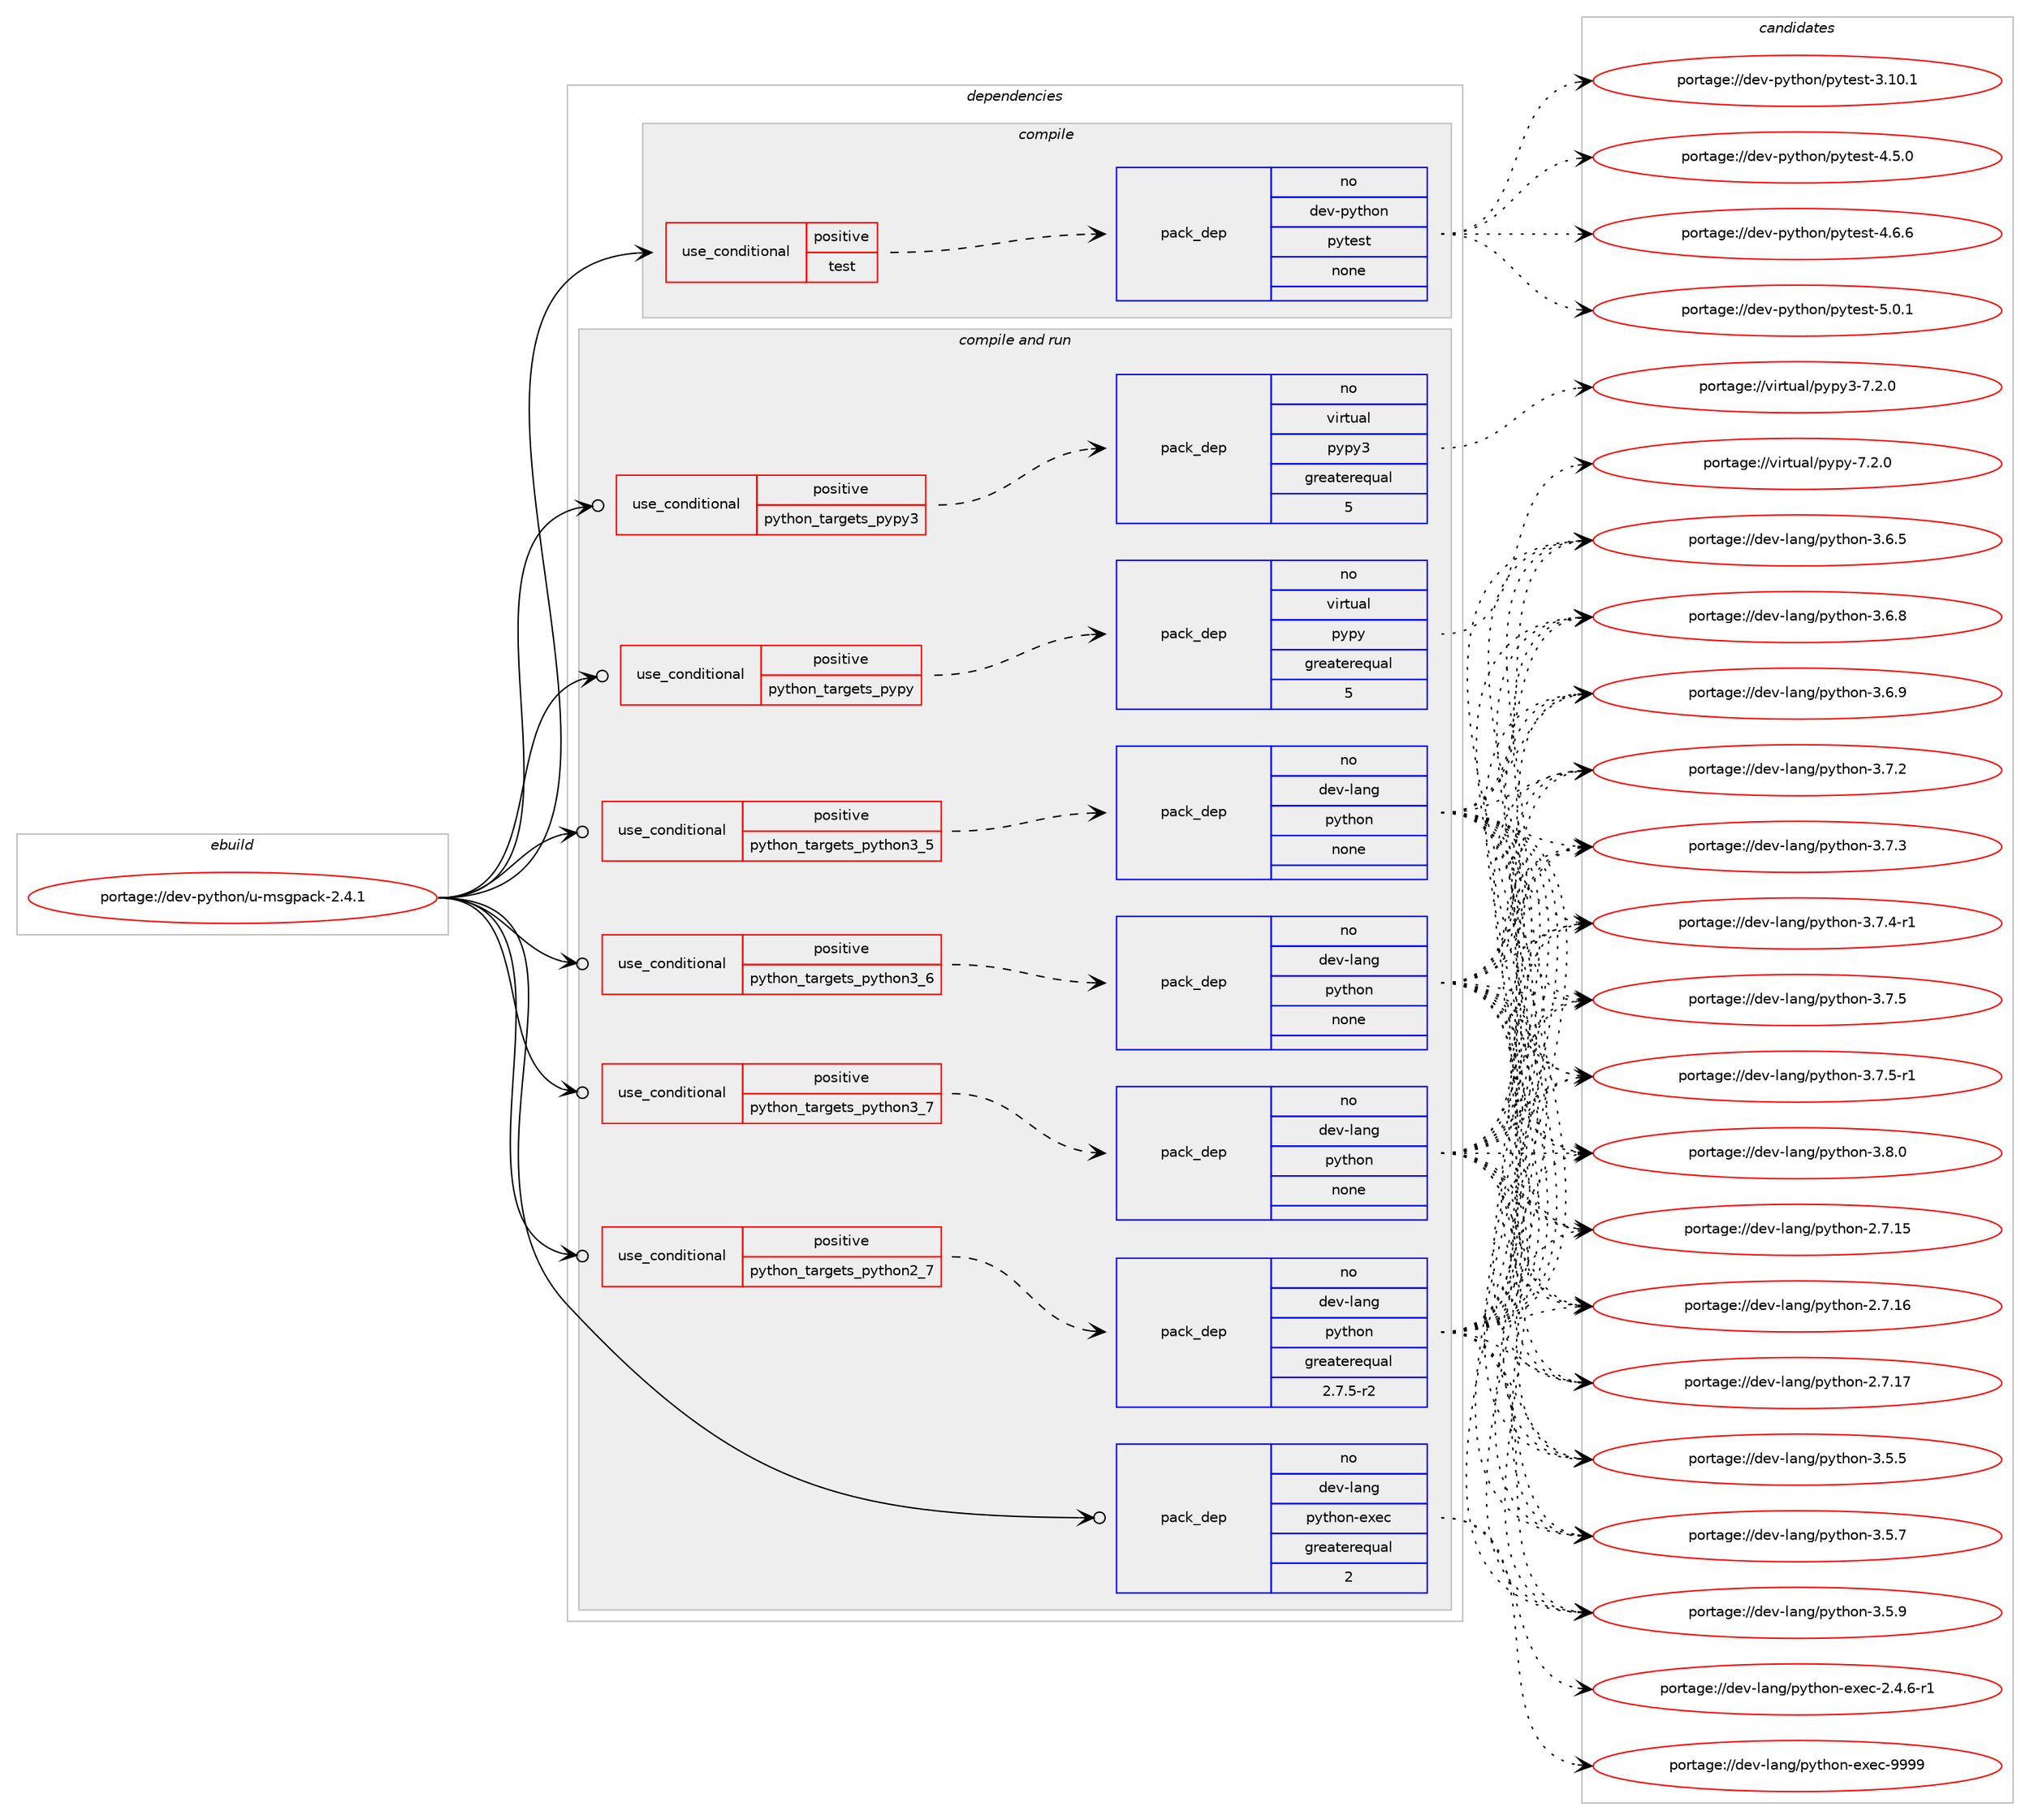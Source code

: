 digraph prolog {

# *************
# Graph options
# *************

newrank=true;
concentrate=true;
compound=true;
graph [rankdir=LR,fontname=Helvetica,fontsize=10,ranksep=1.5];#, ranksep=2.5, nodesep=0.2];
edge  [arrowhead=vee];
node  [fontname=Helvetica,fontsize=10];

# **********
# The ebuild
# **********

subgraph cluster_leftcol {
color=gray;
rank=same;
label=<<i>ebuild</i>>;
id [label="portage://dev-python/u-msgpack-2.4.1", color=red, width=4, href="../dev-python/u-msgpack-2.4.1.svg"];
}

# ****************
# The dependencies
# ****************

subgraph cluster_midcol {
color=gray;
label=<<i>dependencies</i>>;
subgraph cluster_compile {
fillcolor="#eeeeee";
style=filled;
label=<<i>compile</i>>;
subgraph cond40177 {
dependency177174 [label=<<TABLE BORDER="0" CELLBORDER="1" CELLSPACING="0" CELLPADDING="4"><TR><TD ROWSPAN="3" CELLPADDING="10">use_conditional</TD></TR><TR><TD>positive</TD></TR><TR><TD>test</TD></TR></TABLE>>, shape=none, color=red];
subgraph pack133587 {
dependency177175 [label=<<TABLE BORDER="0" CELLBORDER="1" CELLSPACING="0" CELLPADDING="4" WIDTH="220"><TR><TD ROWSPAN="6" CELLPADDING="30">pack_dep</TD></TR><TR><TD WIDTH="110">no</TD></TR><TR><TD>dev-python</TD></TR><TR><TD>pytest</TD></TR><TR><TD>none</TD></TR><TR><TD></TD></TR></TABLE>>, shape=none, color=blue];
}
dependency177174:e -> dependency177175:w [weight=20,style="dashed",arrowhead="vee"];
}
id:e -> dependency177174:w [weight=20,style="solid",arrowhead="vee"];
}
subgraph cluster_compileandrun {
fillcolor="#eeeeee";
style=filled;
label=<<i>compile and run</i>>;
subgraph cond40178 {
dependency177176 [label=<<TABLE BORDER="0" CELLBORDER="1" CELLSPACING="0" CELLPADDING="4"><TR><TD ROWSPAN="3" CELLPADDING="10">use_conditional</TD></TR><TR><TD>positive</TD></TR><TR><TD>python_targets_pypy</TD></TR></TABLE>>, shape=none, color=red];
subgraph pack133588 {
dependency177177 [label=<<TABLE BORDER="0" CELLBORDER="1" CELLSPACING="0" CELLPADDING="4" WIDTH="220"><TR><TD ROWSPAN="6" CELLPADDING="30">pack_dep</TD></TR><TR><TD WIDTH="110">no</TD></TR><TR><TD>virtual</TD></TR><TR><TD>pypy</TD></TR><TR><TD>greaterequal</TD></TR><TR><TD>5</TD></TR></TABLE>>, shape=none, color=blue];
}
dependency177176:e -> dependency177177:w [weight=20,style="dashed",arrowhead="vee"];
}
id:e -> dependency177176:w [weight=20,style="solid",arrowhead="odotvee"];
subgraph cond40179 {
dependency177178 [label=<<TABLE BORDER="0" CELLBORDER="1" CELLSPACING="0" CELLPADDING="4"><TR><TD ROWSPAN="3" CELLPADDING="10">use_conditional</TD></TR><TR><TD>positive</TD></TR><TR><TD>python_targets_pypy3</TD></TR></TABLE>>, shape=none, color=red];
subgraph pack133589 {
dependency177179 [label=<<TABLE BORDER="0" CELLBORDER="1" CELLSPACING="0" CELLPADDING="4" WIDTH="220"><TR><TD ROWSPAN="6" CELLPADDING="30">pack_dep</TD></TR><TR><TD WIDTH="110">no</TD></TR><TR><TD>virtual</TD></TR><TR><TD>pypy3</TD></TR><TR><TD>greaterequal</TD></TR><TR><TD>5</TD></TR></TABLE>>, shape=none, color=blue];
}
dependency177178:e -> dependency177179:w [weight=20,style="dashed",arrowhead="vee"];
}
id:e -> dependency177178:w [weight=20,style="solid",arrowhead="odotvee"];
subgraph cond40180 {
dependency177180 [label=<<TABLE BORDER="0" CELLBORDER="1" CELLSPACING="0" CELLPADDING="4"><TR><TD ROWSPAN="3" CELLPADDING="10">use_conditional</TD></TR><TR><TD>positive</TD></TR><TR><TD>python_targets_python2_7</TD></TR></TABLE>>, shape=none, color=red];
subgraph pack133590 {
dependency177181 [label=<<TABLE BORDER="0" CELLBORDER="1" CELLSPACING="0" CELLPADDING="4" WIDTH="220"><TR><TD ROWSPAN="6" CELLPADDING="30">pack_dep</TD></TR><TR><TD WIDTH="110">no</TD></TR><TR><TD>dev-lang</TD></TR><TR><TD>python</TD></TR><TR><TD>greaterequal</TD></TR><TR><TD>2.7.5-r2</TD></TR></TABLE>>, shape=none, color=blue];
}
dependency177180:e -> dependency177181:w [weight=20,style="dashed",arrowhead="vee"];
}
id:e -> dependency177180:w [weight=20,style="solid",arrowhead="odotvee"];
subgraph cond40181 {
dependency177182 [label=<<TABLE BORDER="0" CELLBORDER="1" CELLSPACING="0" CELLPADDING="4"><TR><TD ROWSPAN="3" CELLPADDING="10">use_conditional</TD></TR><TR><TD>positive</TD></TR><TR><TD>python_targets_python3_5</TD></TR></TABLE>>, shape=none, color=red];
subgraph pack133591 {
dependency177183 [label=<<TABLE BORDER="0" CELLBORDER="1" CELLSPACING="0" CELLPADDING="4" WIDTH="220"><TR><TD ROWSPAN="6" CELLPADDING="30">pack_dep</TD></TR><TR><TD WIDTH="110">no</TD></TR><TR><TD>dev-lang</TD></TR><TR><TD>python</TD></TR><TR><TD>none</TD></TR><TR><TD></TD></TR></TABLE>>, shape=none, color=blue];
}
dependency177182:e -> dependency177183:w [weight=20,style="dashed",arrowhead="vee"];
}
id:e -> dependency177182:w [weight=20,style="solid",arrowhead="odotvee"];
subgraph cond40182 {
dependency177184 [label=<<TABLE BORDER="0" CELLBORDER="1" CELLSPACING="0" CELLPADDING="4"><TR><TD ROWSPAN="3" CELLPADDING="10">use_conditional</TD></TR><TR><TD>positive</TD></TR><TR><TD>python_targets_python3_6</TD></TR></TABLE>>, shape=none, color=red];
subgraph pack133592 {
dependency177185 [label=<<TABLE BORDER="0" CELLBORDER="1" CELLSPACING="0" CELLPADDING="4" WIDTH="220"><TR><TD ROWSPAN="6" CELLPADDING="30">pack_dep</TD></TR><TR><TD WIDTH="110">no</TD></TR><TR><TD>dev-lang</TD></TR><TR><TD>python</TD></TR><TR><TD>none</TD></TR><TR><TD></TD></TR></TABLE>>, shape=none, color=blue];
}
dependency177184:e -> dependency177185:w [weight=20,style="dashed",arrowhead="vee"];
}
id:e -> dependency177184:w [weight=20,style="solid",arrowhead="odotvee"];
subgraph cond40183 {
dependency177186 [label=<<TABLE BORDER="0" CELLBORDER="1" CELLSPACING="0" CELLPADDING="4"><TR><TD ROWSPAN="3" CELLPADDING="10">use_conditional</TD></TR><TR><TD>positive</TD></TR><TR><TD>python_targets_python3_7</TD></TR></TABLE>>, shape=none, color=red];
subgraph pack133593 {
dependency177187 [label=<<TABLE BORDER="0" CELLBORDER="1" CELLSPACING="0" CELLPADDING="4" WIDTH="220"><TR><TD ROWSPAN="6" CELLPADDING="30">pack_dep</TD></TR><TR><TD WIDTH="110">no</TD></TR><TR><TD>dev-lang</TD></TR><TR><TD>python</TD></TR><TR><TD>none</TD></TR><TR><TD></TD></TR></TABLE>>, shape=none, color=blue];
}
dependency177186:e -> dependency177187:w [weight=20,style="dashed",arrowhead="vee"];
}
id:e -> dependency177186:w [weight=20,style="solid",arrowhead="odotvee"];
subgraph pack133594 {
dependency177188 [label=<<TABLE BORDER="0" CELLBORDER="1" CELLSPACING="0" CELLPADDING="4" WIDTH="220"><TR><TD ROWSPAN="6" CELLPADDING="30">pack_dep</TD></TR><TR><TD WIDTH="110">no</TD></TR><TR><TD>dev-lang</TD></TR><TR><TD>python-exec</TD></TR><TR><TD>greaterequal</TD></TR><TR><TD>2</TD></TR></TABLE>>, shape=none, color=blue];
}
id:e -> dependency177188:w [weight=20,style="solid",arrowhead="odotvee"];
}
subgraph cluster_run {
fillcolor="#eeeeee";
style=filled;
label=<<i>run</i>>;
}
}

# **************
# The candidates
# **************

subgraph cluster_choices {
rank=same;
color=gray;
label=<<i>candidates</i>>;

subgraph choice133587 {
color=black;
nodesep=1;
choiceportage100101118451121211161041111104711212111610111511645514649484649 [label="portage://dev-python/pytest-3.10.1", color=red, width=4,href="../dev-python/pytest-3.10.1.svg"];
choiceportage1001011184511212111610411111047112121116101115116455246534648 [label="portage://dev-python/pytest-4.5.0", color=red, width=4,href="../dev-python/pytest-4.5.0.svg"];
choiceportage1001011184511212111610411111047112121116101115116455246544654 [label="portage://dev-python/pytest-4.6.6", color=red, width=4,href="../dev-python/pytest-4.6.6.svg"];
choiceportage1001011184511212111610411111047112121116101115116455346484649 [label="portage://dev-python/pytest-5.0.1", color=red, width=4,href="../dev-python/pytest-5.0.1.svg"];
dependency177175:e -> choiceportage100101118451121211161041111104711212111610111511645514649484649:w [style=dotted,weight="100"];
dependency177175:e -> choiceportage1001011184511212111610411111047112121116101115116455246534648:w [style=dotted,weight="100"];
dependency177175:e -> choiceportage1001011184511212111610411111047112121116101115116455246544654:w [style=dotted,weight="100"];
dependency177175:e -> choiceportage1001011184511212111610411111047112121116101115116455346484649:w [style=dotted,weight="100"];
}
subgraph choice133588 {
color=black;
nodesep=1;
choiceportage1181051141161179710847112121112121455546504648 [label="portage://virtual/pypy-7.2.0", color=red, width=4,href="../virtual/pypy-7.2.0.svg"];
dependency177177:e -> choiceportage1181051141161179710847112121112121455546504648:w [style=dotted,weight="100"];
}
subgraph choice133589 {
color=black;
nodesep=1;
choiceportage118105114116117971084711212111212151455546504648 [label="portage://virtual/pypy3-7.2.0", color=red, width=4,href="../virtual/pypy3-7.2.0.svg"];
dependency177179:e -> choiceportage118105114116117971084711212111212151455546504648:w [style=dotted,weight="100"];
}
subgraph choice133590 {
color=black;
nodesep=1;
choiceportage10010111845108971101034711212111610411111045504655464953 [label="portage://dev-lang/python-2.7.15", color=red, width=4,href="../dev-lang/python-2.7.15.svg"];
choiceportage10010111845108971101034711212111610411111045504655464954 [label="portage://dev-lang/python-2.7.16", color=red, width=4,href="../dev-lang/python-2.7.16.svg"];
choiceportage10010111845108971101034711212111610411111045504655464955 [label="portage://dev-lang/python-2.7.17", color=red, width=4,href="../dev-lang/python-2.7.17.svg"];
choiceportage100101118451089711010347112121116104111110455146534653 [label="portage://dev-lang/python-3.5.5", color=red, width=4,href="../dev-lang/python-3.5.5.svg"];
choiceportage100101118451089711010347112121116104111110455146534655 [label="portage://dev-lang/python-3.5.7", color=red, width=4,href="../dev-lang/python-3.5.7.svg"];
choiceportage100101118451089711010347112121116104111110455146534657 [label="portage://dev-lang/python-3.5.9", color=red, width=4,href="../dev-lang/python-3.5.9.svg"];
choiceportage100101118451089711010347112121116104111110455146544653 [label="portage://dev-lang/python-3.6.5", color=red, width=4,href="../dev-lang/python-3.6.5.svg"];
choiceportage100101118451089711010347112121116104111110455146544656 [label="portage://dev-lang/python-3.6.8", color=red, width=4,href="../dev-lang/python-3.6.8.svg"];
choiceportage100101118451089711010347112121116104111110455146544657 [label="portage://dev-lang/python-3.6.9", color=red, width=4,href="../dev-lang/python-3.6.9.svg"];
choiceportage100101118451089711010347112121116104111110455146554650 [label="portage://dev-lang/python-3.7.2", color=red, width=4,href="../dev-lang/python-3.7.2.svg"];
choiceportage100101118451089711010347112121116104111110455146554651 [label="portage://dev-lang/python-3.7.3", color=red, width=4,href="../dev-lang/python-3.7.3.svg"];
choiceportage1001011184510897110103471121211161041111104551465546524511449 [label="portage://dev-lang/python-3.7.4-r1", color=red, width=4,href="../dev-lang/python-3.7.4-r1.svg"];
choiceportage100101118451089711010347112121116104111110455146554653 [label="portage://dev-lang/python-3.7.5", color=red, width=4,href="../dev-lang/python-3.7.5.svg"];
choiceportage1001011184510897110103471121211161041111104551465546534511449 [label="portage://dev-lang/python-3.7.5-r1", color=red, width=4,href="../dev-lang/python-3.7.5-r1.svg"];
choiceportage100101118451089711010347112121116104111110455146564648 [label="portage://dev-lang/python-3.8.0", color=red, width=4,href="../dev-lang/python-3.8.0.svg"];
dependency177181:e -> choiceportage10010111845108971101034711212111610411111045504655464953:w [style=dotted,weight="100"];
dependency177181:e -> choiceportage10010111845108971101034711212111610411111045504655464954:w [style=dotted,weight="100"];
dependency177181:e -> choiceportage10010111845108971101034711212111610411111045504655464955:w [style=dotted,weight="100"];
dependency177181:e -> choiceportage100101118451089711010347112121116104111110455146534653:w [style=dotted,weight="100"];
dependency177181:e -> choiceportage100101118451089711010347112121116104111110455146534655:w [style=dotted,weight="100"];
dependency177181:e -> choiceportage100101118451089711010347112121116104111110455146534657:w [style=dotted,weight="100"];
dependency177181:e -> choiceportage100101118451089711010347112121116104111110455146544653:w [style=dotted,weight="100"];
dependency177181:e -> choiceportage100101118451089711010347112121116104111110455146544656:w [style=dotted,weight="100"];
dependency177181:e -> choiceportage100101118451089711010347112121116104111110455146544657:w [style=dotted,weight="100"];
dependency177181:e -> choiceportage100101118451089711010347112121116104111110455146554650:w [style=dotted,weight="100"];
dependency177181:e -> choiceportage100101118451089711010347112121116104111110455146554651:w [style=dotted,weight="100"];
dependency177181:e -> choiceportage1001011184510897110103471121211161041111104551465546524511449:w [style=dotted,weight="100"];
dependency177181:e -> choiceportage100101118451089711010347112121116104111110455146554653:w [style=dotted,weight="100"];
dependency177181:e -> choiceportage1001011184510897110103471121211161041111104551465546534511449:w [style=dotted,weight="100"];
dependency177181:e -> choiceportage100101118451089711010347112121116104111110455146564648:w [style=dotted,weight="100"];
}
subgraph choice133591 {
color=black;
nodesep=1;
choiceportage10010111845108971101034711212111610411111045504655464953 [label="portage://dev-lang/python-2.7.15", color=red, width=4,href="../dev-lang/python-2.7.15.svg"];
choiceportage10010111845108971101034711212111610411111045504655464954 [label="portage://dev-lang/python-2.7.16", color=red, width=4,href="../dev-lang/python-2.7.16.svg"];
choiceportage10010111845108971101034711212111610411111045504655464955 [label="portage://dev-lang/python-2.7.17", color=red, width=4,href="../dev-lang/python-2.7.17.svg"];
choiceportage100101118451089711010347112121116104111110455146534653 [label="portage://dev-lang/python-3.5.5", color=red, width=4,href="../dev-lang/python-3.5.5.svg"];
choiceportage100101118451089711010347112121116104111110455146534655 [label="portage://dev-lang/python-3.5.7", color=red, width=4,href="../dev-lang/python-3.5.7.svg"];
choiceportage100101118451089711010347112121116104111110455146534657 [label="portage://dev-lang/python-3.5.9", color=red, width=4,href="../dev-lang/python-3.5.9.svg"];
choiceportage100101118451089711010347112121116104111110455146544653 [label="portage://dev-lang/python-3.6.5", color=red, width=4,href="../dev-lang/python-3.6.5.svg"];
choiceportage100101118451089711010347112121116104111110455146544656 [label="portage://dev-lang/python-3.6.8", color=red, width=4,href="../dev-lang/python-3.6.8.svg"];
choiceportage100101118451089711010347112121116104111110455146544657 [label="portage://dev-lang/python-3.6.9", color=red, width=4,href="../dev-lang/python-3.6.9.svg"];
choiceportage100101118451089711010347112121116104111110455146554650 [label="portage://dev-lang/python-3.7.2", color=red, width=4,href="../dev-lang/python-3.7.2.svg"];
choiceportage100101118451089711010347112121116104111110455146554651 [label="portage://dev-lang/python-3.7.3", color=red, width=4,href="../dev-lang/python-3.7.3.svg"];
choiceportage1001011184510897110103471121211161041111104551465546524511449 [label="portage://dev-lang/python-3.7.4-r1", color=red, width=4,href="../dev-lang/python-3.7.4-r1.svg"];
choiceportage100101118451089711010347112121116104111110455146554653 [label="portage://dev-lang/python-3.7.5", color=red, width=4,href="../dev-lang/python-3.7.5.svg"];
choiceportage1001011184510897110103471121211161041111104551465546534511449 [label="portage://dev-lang/python-3.7.5-r1", color=red, width=4,href="../dev-lang/python-3.7.5-r1.svg"];
choiceportage100101118451089711010347112121116104111110455146564648 [label="portage://dev-lang/python-3.8.0", color=red, width=4,href="../dev-lang/python-3.8.0.svg"];
dependency177183:e -> choiceportage10010111845108971101034711212111610411111045504655464953:w [style=dotted,weight="100"];
dependency177183:e -> choiceportage10010111845108971101034711212111610411111045504655464954:w [style=dotted,weight="100"];
dependency177183:e -> choiceportage10010111845108971101034711212111610411111045504655464955:w [style=dotted,weight="100"];
dependency177183:e -> choiceportage100101118451089711010347112121116104111110455146534653:w [style=dotted,weight="100"];
dependency177183:e -> choiceportage100101118451089711010347112121116104111110455146534655:w [style=dotted,weight="100"];
dependency177183:e -> choiceportage100101118451089711010347112121116104111110455146534657:w [style=dotted,weight="100"];
dependency177183:e -> choiceportage100101118451089711010347112121116104111110455146544653:w [style=dotted,weight="100"];
dependency177183:e -> choiceportage100101118451089711010347112121116104111110455146544656:w [style=dotted,weight="100"];
dependency177183:e -> choiceportage100101118451089711010347112121116104111110455146544657:w [style=dotted,weight="100"];
dependency177183:e -> choiceportage100101118451089711010347112121116104111110455146554650:w [style=dotted,weight="100"];
dependency177183:e -> choiceportage100101118451089711010347112121116104111110455146554651:w [style=dotted,weight="100"];
dependency177183:e -> choiceportage1001011184510897110103471121211161041111104551465546524511449:w [style=dotted,weight="100"];
dependency177183:e -> choiceportage100101118451089711010347112121116104111110455146554653:w [style=dotted,weight="100"];
dependency177183:e -> choiceportage1001011184510897110103471121211161041111104551465546534511449:w [style=dotted,weight="100"];
dependency177183:e -> choiceportage100101118451089711010347112121116104111110455146564648:w [style=dotted,weight="100"];
}
subgraph choice133592 {
color=black;
nodesep=1;
choiceportage10010111845108971101034711212111610411111045504655464953 [label="portage://dev-lang/python-2.7.15", color=red, width=4,href="../dev-lang/python-2.7.15.svg"];
choiceportage10010111845108971101034711212111610411111045504655464954 [label="portage://dev-lang/python-2.7.16", color=red, width=4,href="../dev-lang/python-2.7.16.svg"];
choiceportage10010111845108971101034711212111610411111045504655464955 [label="portage://dev-lang/python-2.7.17", color=red, width=4,href="../dev-lang/python-2.7.17.svg"];
choiceportage100101118451089711010347112121116104111110455146534653 [label="portage://dev-lang/python-3.5.5", color=red, width=4,href="../dev-lang/python-3.5.5.svg"];
choiceportage100101118451089711010347112121116104111110455146534655 [label="portage://dev-lang/python-3.5.7", color=red, width=4,href="../dev-lang/python-3.5.7.svg"];
choiceportage100101118451089711010347112121116104111110455146534657 [label="portage://dev-lang/python-3.5.9", color=red, width=4,href="../dev-lang/python-3.5.9.svg"];
choiceportage100101118451089711010347112121116104111110455146544653 [label="portage://dev-lang/python-3.6.5", color=red, width=4,href="../dev-lang/python-3.6.5.svg"];
choiceportage100101118451089711010347112121116104111110455146544656 [label="portage://dev-lang/python-3.6.8", color=red, width=4,href="../dev-lang/python-3.6.8.svg"];
choiceportage100101118451089711010347112121116104111110455146544657 [label="portage://dev-lang/python-3.6.9", color=red, width=4,href="../dev-lang/python-3.6.9.svg"];
choiceportage100101118451089711010347112121116104111110455146554650 [label="portage://dev-lang/python-3.7.2", color=red, width=4,href="../dev-lang/python-3.7.2.svg"];
choiceportage100101118451089711010347112121116104111110455146554651 [label="portage://dev-lang/python-3.7.3", color=red, width=4,href="../dev-lang/python-3.7.3.svg"];
choiceportage1001011184510897110103471121211161041111104551465546524511449 [label="portage://dev-lang/python-3.7.4-r1", color=red, width=4,href="../dev-lang/python-3.7.4-r1.svg"];
choiceportage100101118451089711010347112121116104111110455146554653 [label="portage://dev-lang/python-3.7.5", color=red, width=4,href="../dev-lang/python-3.7.5.svg"];
choiceportage1001011184510897110103471121211161041111104551465546534511449 [label="portage://dev-lang/python-3.7.5-r1", color=red, width=4,href="../dev-lang/python-3.7.5-r1.svg"];
choiceportage100101118451089711010347112121116104111110455146564648 [label="portage://dev-lang/python-3.8.0", color=red, width=4,href="../dev-lang/python-3.8.0.svg"];
dependency177185:e -> choiceportage10010111845108971101034711212111610411111045504655464953:w [style=dotted,weight="100"];
dependency177185:e -> choiceportage10010111845108971101034711212111610411111045504655464954:w [style=dotted,weight="100"];
dependency177185:e -> choiceportage10010111845108971101034711212111610411111045504655464955:w [style=dotted,weight="100"];
dependency177185:e -> choiceportage100101118451089711010347112121116104111110455146534653:w [style=dotted,weight="100"];
dependency177185:e -> choiceportage100101118451089711010347112121116104111110455146534655:w [style=dotted,weight="100"];
dependency177185:e -> choiceportage100101118451089711010347112121116104111110455146534657:w [style=dotted,weight="100"];
dependency177185:e -> choiceportage100101118451089711010347112121116104111110455146544653:w [style=dotted,weight="100"];
dependency177185:e -> choiceportage100101118451089711010347112121116104111110455146544656:w [style=dotted,weight="100"];
dependency177185:e -> choiceportage100101118451089711010347112121116104111110455146544657:w [style=dotted,weight="100"];
dependency177185:e -> choiceportage100101118451089711010347112121116104111110455146554650:w [style=dotted,weight="100"];
dependency177185:e -> choiceportage100101118451089711010347112121116104111110455146554651:w [style=dotted,weight="100"];
dependency177185:e -> choiceportage1001011184510897110103471121211161041111104551465546524511449:w [style=dotted,weight="100"];
dependency177185:e -> choiceportage100101118451089711010347112121116104111110455146554653:w [style=dotted,weight="100"];
dependency177185:e -> choiceportage1001011184510897110103471121211161041111104551465546534511449:w [style=dotted,weight="100"];
dependency177185:e -> choiceportage100101118451089711010347112121116104111110455146564648:w [style=dotted,weight="100"];
}
subgraph choice133593 {
color=black;
nodesep=1;
choiceportage10010111845108971101034711212111610411111045504655464953 [label="portage://dev-lang/python-2.7.15", color=red, width=4,href="../dev-lang/python-2.7.15.svg"];
choiceportage10010111845108971101034711212111610411111045504655464954 [label="portage://dev-lang/python-2.7.16", color=red, width=4,href="../dev-lang/python-2.7.16.svg"];
choiceportage10010111845108971101034711212111610411111045504655464955 [label="portage://dev-lang/python-2.7.17", color=red, width=4,href="../dev-lang/python-2.7.17.svg"];
choiceportage100101118451089711010347112121116104111110455146534653 [label="portage://dev-lang/python-3.5.5", color=red, width=4,href="../dev-lang/python-3.5.5.svg"];
choiceportage100101118451089711010347112121116104111110455146534655 [label="portage://dev-lang/python-3.5.7", color=red, width=4,href="../dev-lang/python-3.5.7.svg"];
choiceportage100101118451089711010347112121116104111110455146534657 [label="portage://dev-lang/python-3.5.9", color=red, width=4,href="../dev-lang/python-3.5.9.svg"];
choiceportage100101118451089711010347112121116104111110455146544653 [label="portage://dev-lang/python-3.6.5", color=red, width=4,href="../dev-lang/python-3.6.5.svg"];
choiceportage100101118451089711010347112121116104111110455146544656 [label="portage://dev-lang/python-3.6.8", color=red, width=4,href="../dev-lang/python-3.6.8.svg"];
choiceportage100101118451089711010347112121116104111110455146544657 [label="portage://dev-lang/python-3.6.9", color=red, width=4,href="../dev-lang/python-3.6.9.svg"];
choiceportage100101118451089711010347112121116104111110455146554650 [label="portage://dev-lang/python-3.7.2", color=red, width=4,href="../dev-lang/python-3.7.2.svg"];
choiceportage100101118451089711010347112121116104111110455146554651 [label="portage://dev-lang/python-3.7.3", color=red, width=4,href="../dev-lang/python-3.7.3.svg"];
choiceportage1001011184510897110103471121211161041111104551465546524511449 [label="portage://dev-lang/python-3.7.4-r1", color=red, width=4,href="../dev-lang/python-3.7.4-r1.svg"];
choiceportage100101118451089711010347112121116104111110455146554653 [label="portage://dev-lang/python-3.7.5", color=red, width=4,href="../dev-lang/python-3.7.5.svg"];
choiceportage1001011184510897110103471121211161041111104551465546534511449 [label="portage://dev-lang/python-3.7.5-r1", color=red, width=4,href="../dev-lang/python-3.7.5-r1.svg"];
choiceportage100101118451089711010347112121116104111110455146564648 [label="portage://dev-lang/python-3.8.0", color=red, width=4,href="../dev-lang/python-3.8.0.svg"];
dependency177187:e -> choiceportage10010111845108971101034711212111610411111045504655464953:w [style=dotted,weight="100"];
dependency177187:e -> choiceportage10010111845108971101034711212111610411111045504655464954:w [style=dotted,weight="100"];
dependency177187:e -> choiceportage10010111845108971101034711212111610411111045504655464955:w [style=dotted,weight="100"];
dependency177187:e -> choiceportage100101118451089711010347112121116104111110455146534653:w [style=dotted,weight="100"];
dependency177187:e -> choiceportage100101118451089711010347112121116104111110455146534655:w [style=dotted,weight="100"];
dependency177187:e -> choiceportage100101118451089711010347112121116104111110455146534657:w [style=dotted,weight="100"];
dependency177187:e -> choiceportage100101118451089711010347112121116104111110455146544653:w [style=dotted,weight="100"];
dependency177187:e -> choiceportage100101118451089711010347112121116104111110455146544656:w [style=dotted,weight="100"];
dependency177187:e -> choiceportage100101118451089711010347112121116104111110455146544657:w [style=dotted,weight="100"];
dependency177187:e -> choiceportage100101118451089711010347112121116104111110455146554650:w [style=dotted,weight="100"];
dependency177187:e -> choiceportage100101118451089711010347112121116104111110455146554651:w [style=dotted,weight="100"];
dependency177187:e -> choiceportage1001011184510897110103471121211161041111104551465546524511449:w [style=dotted,weight="100"];
dependency177187:e -> choiceportage100101118451089711010347112121116104111110455146554653:w [style=dotted,weight="100"];
dependency177187:e -> choiceportage1001011184510897110103471121211161041111104551465546534511449:w [style=dotted,weight="100"];
dependency177187:e -> choiceportage100101118451089711010347112121116104111110455146564648:w [style=dotted,weight="100"];
}
subgraph choice133594 {
color=black;
nodesep=1;
choiceportage10010111845108971101034711212111610411111045101120101994550465246544511449 [label="portage://dev-lang/python-exec-2.4.6-r1", color=red, width=4,href="../dev-lang/python-exec-2.4.6-r1.svg"];
choiceportage10010111845108971101034711212111610411111045101120101994557575757 [label="portage://dev-lang/python-exec-9999", color=red, width=4,href="../dev-lang/python-exec-9999.svg"];
dependency177188:e -> choiceportage10010111845108971101034711212111610411111045101120101994550465246544511449:w [style=dotted,weight="100"];
dependency177188:e -> choiceportage10010111845108971101034711212111610411111045101120101994557575757:w [style=dotted,weight="100"];
}
}

}
